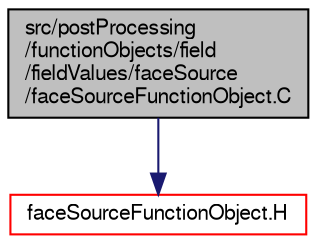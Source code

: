 digraph "src/postProcessing/functionObjects/field/fieldValues/faceSource/faceSourceFunctionObject.C"
{
  bgcolor="transparent";
  edge [fontname="FreeSans",fontsize="10",labelfontname="FreeSans",labelfontsize="10"];
  node [fontname="FreeSans",fontsize="10",shape=record];
  Node1 [label="src/postProcessing\l/functionObjects/field\l/fieldValues/faceSource\l/faceSourceFunctionObject.C",height=0.2,width=0.4,color="black", fillcolor="grey75", style="filled" fontcolor="black"];
  Node1 -> Node2 [color="midnightblue",fontsize="10",style="solid",fontname="FreeSans"];
  Node2 [label="faceSourceFunctionObject.H",height=0.2,width=0.4,color="red",URL="$a08737.html"];
}
